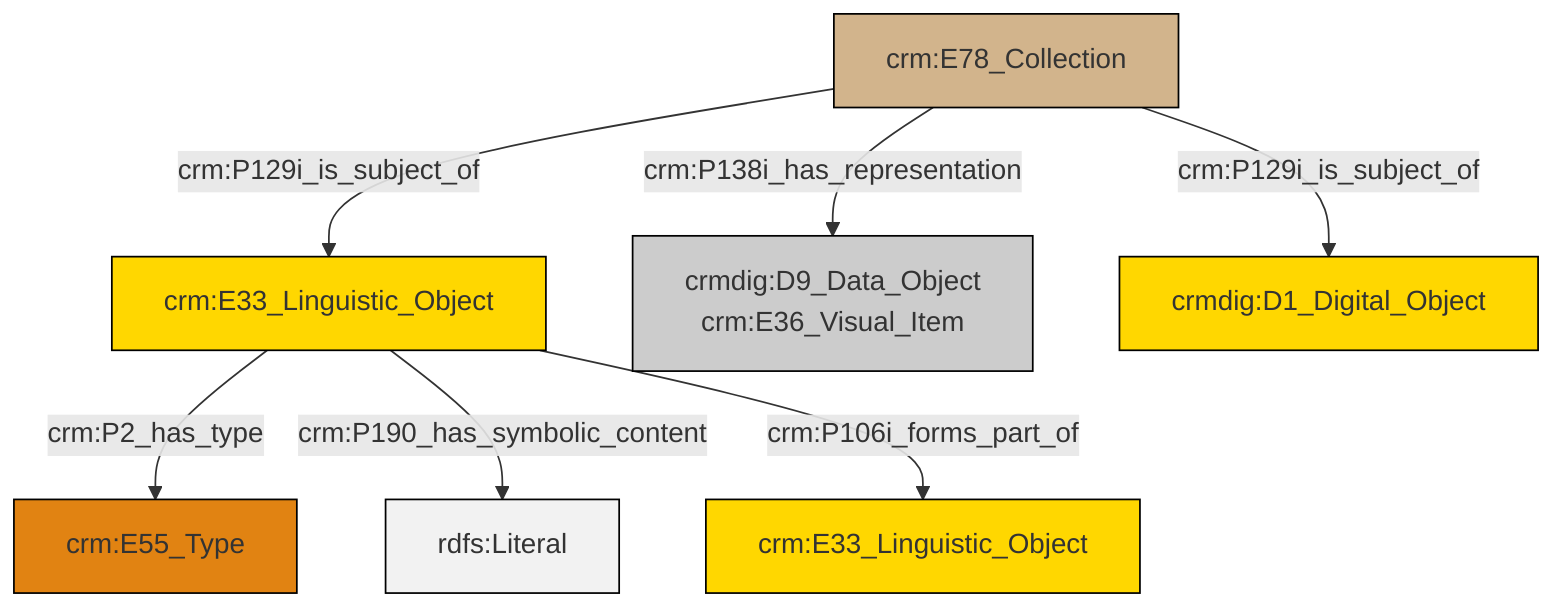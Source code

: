 graph TD
classDef Literal fill:#f2f2f2,stroke:#000000;
classDef CRM_Entity fill:#FFFFFF,stroke:#000000;
classDef Temporal_Entity fill:#00C9E6, stroke:#000000;
classDef Type fill:#E18312, stroke:#000000;
classDef Time-Span fill:#2C9C91, stroke:#000000;
classDef Appellation fill:#FFEB7F, stroke:#000000;
classDef Place fill:#008836, stroke:#000000;
classDef Persistent_Item fill:#B266B2, stroke:#000000;
classDef Conceptual_Object fill:#FFD700, stroke:#000000;
classDef Physical_Thing fill:#D2B48C, stroke:#000000;
classDef Actor fill:#f58aad, stroke:#000000;
classDef PC_Classes fill:#4ce600, stroke:#000000;
classDef Multi fill:#cccccc,stroke:#000000;

0["crm:E33_Linguistic_Object"]:::Conceptual_Object -->|crm:P2_has_type| 1["crm:E55_Type"]:::Type
0["crm:E33_Linguistic_Object"]:::Conceptual_Object -->|crm:P190_has_symbolic_content| 2[rdfs:Literal]:::Literal
0["crm:E33_Linguistic_Object"]:::Conceptual_Object -->|crm:P106i_forms_part_of| 7["crm:E33_Linguistic_Object"]:::Conceptual_Object
10["crm:E78_Collection"]:::Physical_Thing -->|crm:P129i_is_subject_of| 11["crmdig:D1_Digital_Object"]:::Conceptual_Object
10["crm:E78_Collection"]:::Physical_Thing -->|crm:P129i_is_subject_of| 0["crm:E33_Linguistic_Object"]:::Conceptual_Object
10["crm:E78_Collection"]:::Physical_Thing -->|crm:P138i_has_representation| 3["crmdig:D9_Data_Object<br>crm:E36_Visual_Item"]:::Multi